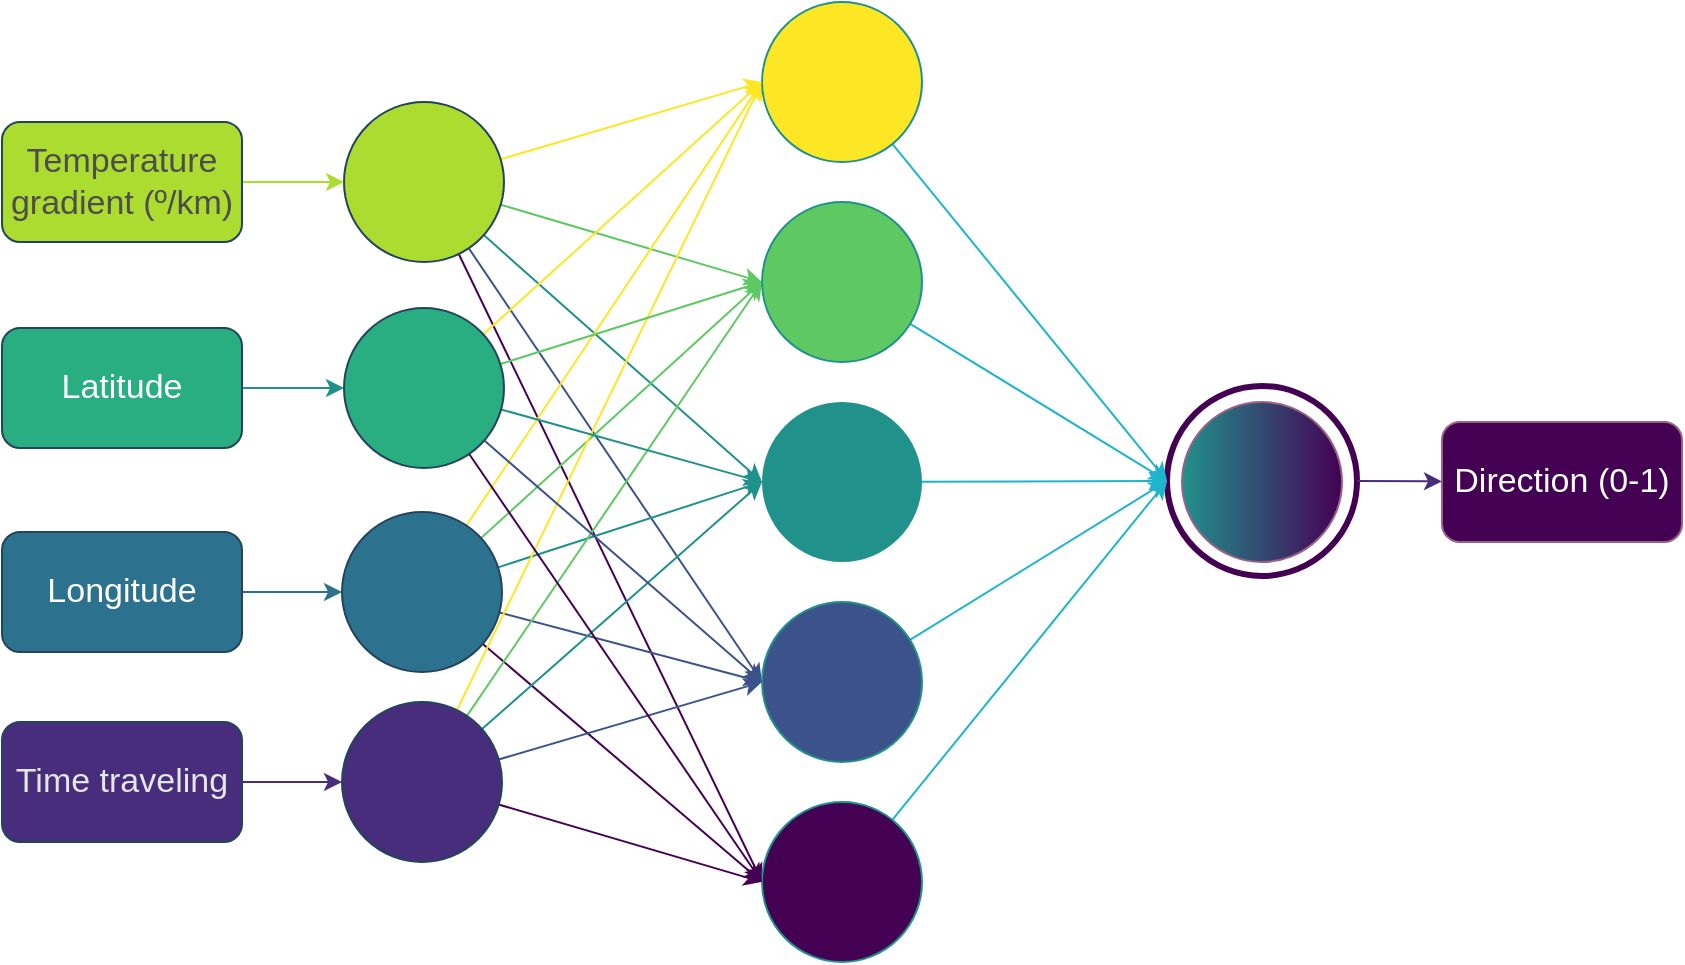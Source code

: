<mxfile>
    <diagram id="D91BQI79NiKYmb_ce4ez" name="Página-1">
        <mxGraphModel dx="1076" dy="860" grid="1" gridSize="10" guides="1" tooltips="1" connect="1" arrows="1" fold="1" page="1" pageScale="1" pageWidth="1169" pageHeight="827" math="0" shadow="0">
            <root>
                <mxCell id="0"/>
                <mxCell id="1" parent="0"/>
                <mxCell id="45" value="" style="ellipse;whiteSpace=wrap;html=1;aspect=fixed;fillColor=none;strokeColor=#440154;strokeWidth=3;" parent="1" vertex="1">
                    <mxGeometry x="747.5" y="366" width="95" height="95" as="geometry"/>
                </mxCell>
                <mxCell id="14" style="edgeStyle=none;html=1;entryX=0;entryY=0.5;entryDx=0;entryDy=0;strokeColor=#5EC962;" parent="1" source="2" target="12" edge="1">
                    <mxGeometry relative="1" as="geometry"/>
                </mxCell>
                <mxCell id="15" style="edgeStyle=none;html=1;entryX=0;entryY=0.5;entryDx=0;entryDy=0;strokeColor=#21918C;" parent="1" source="2" target="13" edge="1">
                    <mxGeometry relative="1" as="geometry"/>
                </mxCell>
                <mxCell id="33" style="edgeStyle=none;html=1;entryX=0;entryY=0.5;entryDx=0;entryDy=0;strokeColor=#3B528B;" parent="1" source="2" target="27" edge="1">
                    <mxGeometry relative="1" as="geometry"/>
                </mxCell>
                <mxCell id="34" style="edgeStyle=none;html=1;entryX=0;entryY=0.5;entryDx=0;entryDy=0;strokeColor=#FDE725;" parent="1" source="2" target="28" edge="1">
                    <mxGeometry relative="1" as="geometry"/>
                </mxCell>
                <mxCell id="35" style="edgeStyle=none;html=1;entryX=0;entryY=0.5;entryDx=0;entryDy=0;strokeColor=#440154;" parent="1" source="2" target="29" edge="1">
                    <mxGeometry relative="1" as="geometry"/>
                </mxCell>
                <mxCell id="2" value="" style="ellipse;whiteSpace=wrap;html=1;aspect=fixed;fillColor=#ADDC30;strokeColor=#23445d;gradientColor=none;gradientDirection=east;" parent="1" vertex="1">
                    <mxGeometry x="336" y="224" width="80" height="80" as="geometry"/>
                </mxCell>
                <mxCell id="17" style="edgeStyle=none;html=1;entryX=0;entryY=0.5;entryDx=0;entryDy=0;strokeColor=#5EC962;" parent="1" source="4" target="12" edge="1">
                    <mxGeometry relative="1" as="geometry"/>
                </mxCell>
                <mxCell id="19" style="edgeStyle=none;html=1;entryX=0;entryY=0.5;entryDx=0;entryDy=0;strokeColor=#21918C;" parent="1" source="4" target="13" edge="1">
                    <mxGeometry relative="1" as="geometry"/>
                </mxCell>
                <mxCell id="36" style="edgeStyle=none;html=1;entryX=0;entryY=0.5;entryDx=0;entryDy=0;strokeColor=#FDE725;" parent="1" source="4" target="28" edge="1">
                    <mxGeometry relative="1" as="geometry"/>
                </mxCell>
                <mxCell id="37" style="edgeStyle=none;html=1;entryX=0;entryY=0.5;entryDx=0;entryDy=0;strokeColor=#3B528B;" parent="1" source="4" target="27" edge="1">
                    <mxGeometry relative="1" as="geometry"/>
                </mxCell>
                <mxCell id="38" style="edgeStyle=none;html=1;entryX=0;entryY=0.5;entryDx=0;entryDy=0;strokeColor=#440154;" parent="1" source="4" target="29" edge="1">
                    <mxGeometry relative="1" as="geometry"/>
                </mxCell>
                <mxCell id="4" value="" style="ellipse;whiteSpace=wrap;html=1;aspect=fixed;fillColor=#2C728E;strokeColor=#23445d;gradientColor=none;gradientDirection=east;" parent="1" vertex="1">
                    <mxGeometry x="335" y="429" width="80" height="80" as="geometry"/>
                </mxCell>
                <mxCell id="20" style="edgeStyle=none;html=1;entryX=0;entryY=0.5;entryDx=0;entryDy=0;strokeColor=#21918C;" parent="1" source="5" target="13" edge="1">
                    <mxGeometry relative="1" as="geometry"/>
                </mxCell>
                <mxCell id="21" style="edgeStyle=none;html=1;entryX=0;entryY=0.5;entryDx=0;entryDy=0;strokeColor=#5EC962;" parent="1" source="5" target="12" edge="1">
                    <mxGeometry relative="1" as="geometry"/>
                </mxCell>
                <mxCell id="30" style="edgeStyle=none;html=1;entryX=0;entryY=0.5;entryDx=0;entryDy=0;strokeColor=#3B528B;" parent="1" source="5" target="27" edge="1">
                    <mxGeometry relative="1" as="geometry"/>
                </mxCell>
                <mxCell id="31" style="edgeStyle=none;html=1;entryX=0;entryY=0.5;entryDx=0;entryDy=0;strokeColor=#440154;" parent="1" source="5" target="29" edge="1">
                    <mxGeometry relative="1" as="geometry"/>
                </mxCell>
                <mxCell id="32" style="edgeStyle=none;html=1;entryX=0;entryY=0.5;entryDx=0;entryDy=0;strokeColor=#FDE725;" parent="1" source="5" target="28" edge="1">
                    <mxGeometry relative="1" as="geometry"/>
                </mxCell>
                <mxCell id="5" value="" style="ellipse;whiteSpace=wrap;html=1;aspect=fixed;fillColor=#472D7B;strokeColor=#23445d;gradientColor=none;gradientDirection=east;" parent="1" vertex="1">
                    <mxGeometry x="335" y="524" width="80" height="80" as="geometry"/>
                </mxCell>
                <mxCell id="9" value="" style="edgeStyle=none;html=1;strokeColor=#ADDC30;" parent="1" source="6" target="2" edge="1">
                    <mxGeometry relative="1" as="geometry"/>
                </mxCell>
                <mxCell id="6" value="Temperature&lt;br style=&quot;font-size: 17px;&quot;&gt;gradient (º/km)" style="rounded=1;whiteSpace=wrap;html=1;fillColor=#ADDC30;strokeColor=#23445d;gradientColor=none;gradientDirection=east;fontColor=#4D4D4D;labelBorderColor=none;labelBackgroundColor=none;fontSize=17;" parent="1" vertex="1">
                    <mxGeometry x="165" y="234" width="120" height="60" as="geometry"/>
                </mxCell>
                <mxCell id="10" value="" style="edgeStyle=none;html=1;strokeColor=#2C728E;fontColor=#E6E6E6;" parent="1" source="7" target="4" edge="1">
                    <mxGeometry relative="1" as="geometry"/>
                </mxCell>
                <mxCell id="7" value="Longitude" style="rounded=1;whiteSpace=wrap;html=1;fillColor=#2C728E;strokeColor=#23445d;gradientColor=none;gradientDirection=east;fontColor=#FFFFFF;fontSize=17;" parent="1" vertex="1">
                    <mxGeometry x="165" y="439" width="120" height="60" as="geometry"/>
                </mxCell>
                <mxCell id="11" value="" style="edgeStyle=none;html=1;strokeColor=#472D7B;fontColor=#E6E6E6;" parent="1" source="8" target="5" edge="1">
                    <mxGeometry relative="1" as="geometry"/>
                </mxCell>
                <mxCell id="8" value="Time traveling" style="rounded=1;whiteSpace=wrap;html=1;fillColor=#472D7B;strokeColor=#23445d;gradientColor=none;gradientDirection=east;fontColor=#E6E6E6;fontSize=17;" parent="1" vertex="1">
                    <mxGeometry x="165" y="534" width="120" height="60" as="geometry"/>
                </mxCell>
                <mxCell id="24" style="edgeStyle=none;html=1;entryX=0;entryY=0.5;entryDx=0;entryDy=0;strokeColor=#1EB5CC;" parent="1" source="12" target="45" edge="1">
                    <mxGeometry relative="1" as="geometry"/>
                </mxCell>
                <mxCell id="12" value="" style="ellipse;whiteSpace=wrap;html=1;aspect=fixed;fillColor=#5ec962;strokeColor=#21918C;" parent="1" vertex="1">
                    <mxGeometry x="545" y="274" width="80" height="80" as="geometry"/>
                </mxCell>
                <mxCell id="23" value="" style="edgeStyle=none;html=1;strokeColor=#1EB5CC;entryX=0;entryY=0.5;entryDx=0;entryDy=0;" parent="1" source="13" target="45" edge="1">
                    <mxGeometry relative="1" as="geometry"/>
                </mxCell>
                <mxCell id="13" value="" style="ellipse;whiteSpace=wrap;html=1;aspect=fixed;fillColor=#21918c;strokeColor=none;" parent="1" vertex="1">
                    <mxGeometry x="545" y="374" width="80" height="80" as="geometry"/>
                </mxCell>
                <mxCell id="26" value="" style="edgeStyle=none;html=1;strokeColor=#472D7B;exitX=1;exitY=0.5;exitDx=0;exitDy=0;" parent="1" source="45" target="25" edge="1">
                    <mxGeometry relative="1" as="geometry"/>
                </mxCell>
                <mxCell id="22" value="" style="ellipse;whiteSpace=wrap;html=1;aspect=fixed;fillColor=#21918C;strokeColor=#996185;gradientColor=#440154;gradientDirection=east;" parent="1" vertex="1">
                    <mxGeometry x="755" y="374" width="80" height="80" as="geometry"/>
                </mxCell>
                <mxCell id="25" value="Direction (0-1)" style="rounded=1;whiteSpace=wrap;html=1;fillColor=#440154;strokeColor=#996185;gradientColor=none;fontColor=#FFFFFF;fontSize=17;" parent="1" vertex="1">
                    <mxGeometry x="885" y="384" width="120" height="60" as="geometry"/>
                </mxCell>
                <mxCell id="39" style="edgeStyle=none;html=1;entryX=0;entryY=0.5;entryDx=0;entryDy=0;strokeColor=#1EB5CC;" parent="1" source="27" target="45" edge="1">
                    <mxGeometry relative="1" as="geometry"/>
                </mxCell>
                <mxCell id="27" value="" style="ellipse;whiteSpace=wrap;html=1;aspect=fixed;fillColor=#3b528b;strokeColor=#21918C;gradientColor=none;" parent="1" vertex="1">
                    <mxGeometry x="545" y="474" width="80" height="80" as="geometry"/>
                </mxCell>
                <mxCell id="41" style="edgeStyle=none;html=1;entryX=0;entryY=0.5;entryDx=0;entryDy=0;strokeColor=#1EB5CC;" parent="1" source="28" target="45" edge="1">
                    <mxGeometry relative="1" as="geometry"/>
                </mxCell>
                <mxCell id="28" value="" style="ellipse;whiteSpace=wrap;html=1;aspect=fixed;fillColor=#fde725;strokeColor=#21918C;" parent="1" vertex="1">
                    <mxGeometry x="545" y="174" width="80" height="80" as="geometry"/>
                </mxCell>
                <mxCell id="40" style="edgeStyle=none;html=1;entryX=0;entryY=0.5;entryDx=0;entryDy=0;strokeColor=#1EB5CC;" parent="1" source="29" target="45" edge="1">
                    <mxGeometry relative="1" as="geometry"/>
                </mxCell>
                <mxCell id="29" value="" style="ellipse;whiteSpace=wrap;html=1;aspect=fixed;fillColor=#440154;strokeColor=#21918C;" parent="1" vertex="1">
                    <mxGeometry x="545" y="574" width="80" height="80" as="geometry"/>
                </mxCell>
                <mxCell id="47" style="edgeStyle=none;html=1;entryX=0;entryY=0.5;entryDx=0;entryDy=0;strokeColor=#FDE725;" parent="1" source="46" target="28" edge="1">
                    <mxGeometry relative="1" as="geometry"/>
                </mxCell>
                <mxCell id="48" style="edgeStyle=none;html=1;entryX=0;entryY=0.5;entryDx=0;entryDy=0;strokeColor=#5EC962;" parent="1" source="46" target="12" edge="1">
                    <mxGeometry relative="1" as="geometry"/>
                </mxCell>
                <mxCell id="49" style="edgeStyle=none;html=1;entryX=0;entryY=0.5;entryDx=0;entryDy=0;strokeColor=#21918C;" parent="1" source="46" target="13" edge="1">
                    <mxGeometry relative="1" as="geometry"/>
                </mxCell>
                <mxCell id="50" style="edgeStyle=none;html=1;entryX=0;entryY=0.5;entryDx=0;entryDy=0;strokeColor=#3B528B;" parent="1" source="46" target="27" edge="1">
                    <mxGeometry relative="1" as="geometry"/>
                </mxCell>
                <mxCell id="51" style="edgeStyle=none;html=1;entryX=0;entryY=0.5;entryDx=0;entryDy=0;strokeColor=#440154;" parent="1" source="46" target="29" edge="1">
                    <mxGeometry relative="1" as="geometry"/>
                </mxCell>
                <mxCell id="46" value="" style="ellipse;whiteSpace=wrap;html=1;aspect=fixed;fillColor=#28AE80;strokeColor=#23445d;gradientColor=none;gradientDirection=east;" parent="1" vertex="1">
                    <mxGeometry x="336" y="327" width="80" height="80" as="geometry"/>
                </mxCell>
                <mxCell id="53" value="" style="edgeStyle=none;html=1;strokeColor=#21918C;" parent="1" source="52" target="46" edge="1">
                    <mxGeometry relative="1" as="geometry"/>
                </mxCell>
                <mxCell id="52" value="Latitude" style="rounded=1;whiteSpace=wrap;html=1;fillColor=#28AE80;strokeColor=#23445d;gradientColor=none;gradientDirection=east;fontColor=#FFFFFF;fontSize=17;" parent="1" vertex="1">
                    <mxGeometry x="165" y="337" width="120" height="60" as="geometry"/>
                </mxCell>
            </root>
        </mxGraphModel>
    </diagram>
</mxfile>